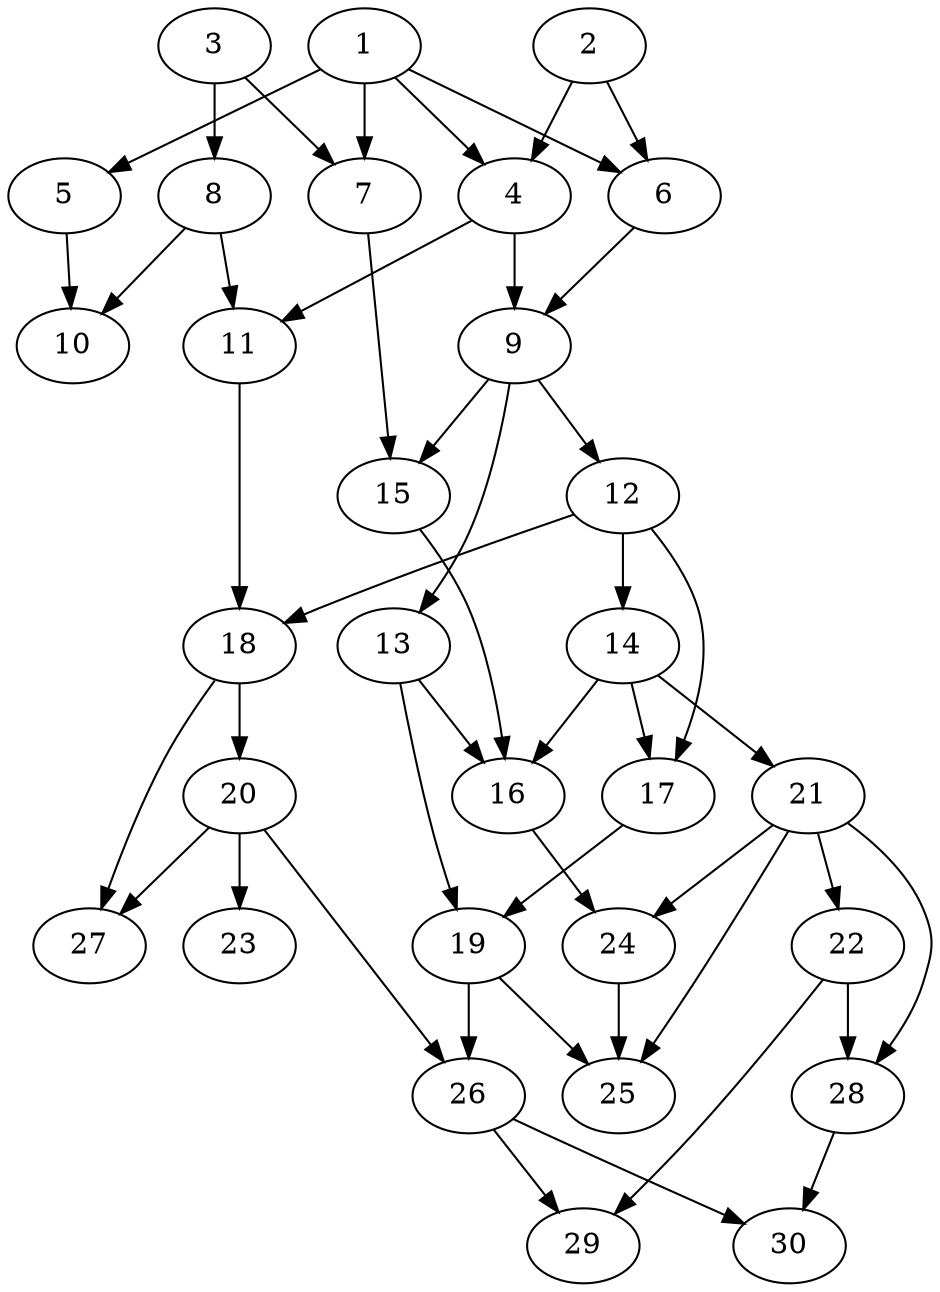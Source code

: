 // DAG automatically generated by daggen at Wed Apr 12 12:23:01 2017
// ./daggen --dot -n 30 --jump=3 --fat=0.4 --regularity=0.8 --density=0.8 
digraph G {
  1 [size="14093679163", alpha="0.06"]
  1 -> 4 [size ="33554432"]
  1 -> 5 [size ="33554432"]
  1 -> 6 [size ="33554432"]
  1 -> 7 [size ="33554432"]
  2 [size="16445781204", alpha="0.19"]
  2 -> 4 [size ="411041792"]
  2 -> 6 [size ="411041792"]
  3 [size="231928233984", alpha="0.18"]
  3 -> 7 [size ="301989888"]
  3 -> 8 [size ="301989888"]
  4 [size="102019958129", alpha="0.02"]
  4 -> 9 [size ="209715200"]
  4 -> 11 [size ="209715200"]
  5 [size="782757789696", alpha="0.12"]
  5 -> 10 [size ="679477248"]
  6 [size="18965678968", alpha="0.17"]
  6 -> 9 [size ="33554432"]
  7 [size="231928233984", alpha="0.04"]
  7 -> 15 [size ="301989888"]
  8 [size="187109523829", alpha="0.10"]
  8 -> 10 [size ="209715200"]
  8 -> 11 [size ="209715200"]
  9 [size="16888312858", alpha="0.05"]
  9 -> 12 [size ="536870912"]
  9 -> 13 [size ="536870912"]
  9 -> 15 [size ="536870912"]
  10 [size="637887132497", alpha="0.10"]
  11 [size="228916280185", alpha="0.15"]
  11 -> 18 [size ="209715200"]
  12 [size="43312670026", alpha="0.13"]
  12 -> 14 [size ="679477248"]
  12 -> 17 [size ="679477248"]
  12 -> 18 [size ="679477248"]
  13 [size="549755813888", alpha="0.15"]
  13 -> 16 [size ="536870912"]
  13 -> 19 [size ="536870912"]
  14 [size="8589934592", alpha="0.11"]
  14 -> 16 [size ="33554432"]
  14 -> 17 [size ="33554432"]
  14 -> 21 [size ="33554432"]
  15 [size="549755813888", alpha="0.03"]
  15 -> 16 [size ="536870912"]
  16 [size="10921215147", alpha="0.02"]
  16 -> 24 [size ="209715200"]
  17 [size="28991029248", alpha="0.04"]
  17 -> 19 [size ="75497472"]
  18 [size="26887605087", alpha="0.03"]
  18 -> 20 [size ="679477248"]
  18 -> 27 [size ="679477248"]
  19 [size="28991029248", alpha="0.01"]
  19 -> 25 [size ="75497472"]
  19 -> 26 [size ="75497472"]
  20 [size="8589934592", alpha="0.14"]
  20 -> 23 [size ="33554432"]
  20 -> 26 [size ="33554432"]
  20 -> 27 [size ="33554432"]
  21 [size="468229805479", alpha="0.11"]
  21 -> 22 [size ="301989888"]
  21 -> 24 [size ="301989888"]
  21 -> 25 [size ="301989888"]
  21 -> 28 [size ="301989888"]
  22 [size="28991029248", alpha="0.19"]
  22 -> 28 [size ="75497472"]
  22 -> 29 [size ="75497472"]
  23 [size="45905402841", alpha="0.06"]
  24 [size="368293445632", alpha="0.17"]
  24 -> 25 [size ="411041792"]
  25 [size="8589934592", alpha="0.18"]
  26 [size="68719476736", alpha="0.10"]
  26 -> 29 [size ="134217728"]
  26 -> 30 [size ="134217728"]
  27 [size="549755813888", alpha="0.16"]
  28 [size="12369907344", alpha="0.04"]
  28 -> 30 [size ="536870912"]
  29 [size="68719476736", alpha="0.09"]
  30 [size="1073741824000", alpha="0.17"]
}

